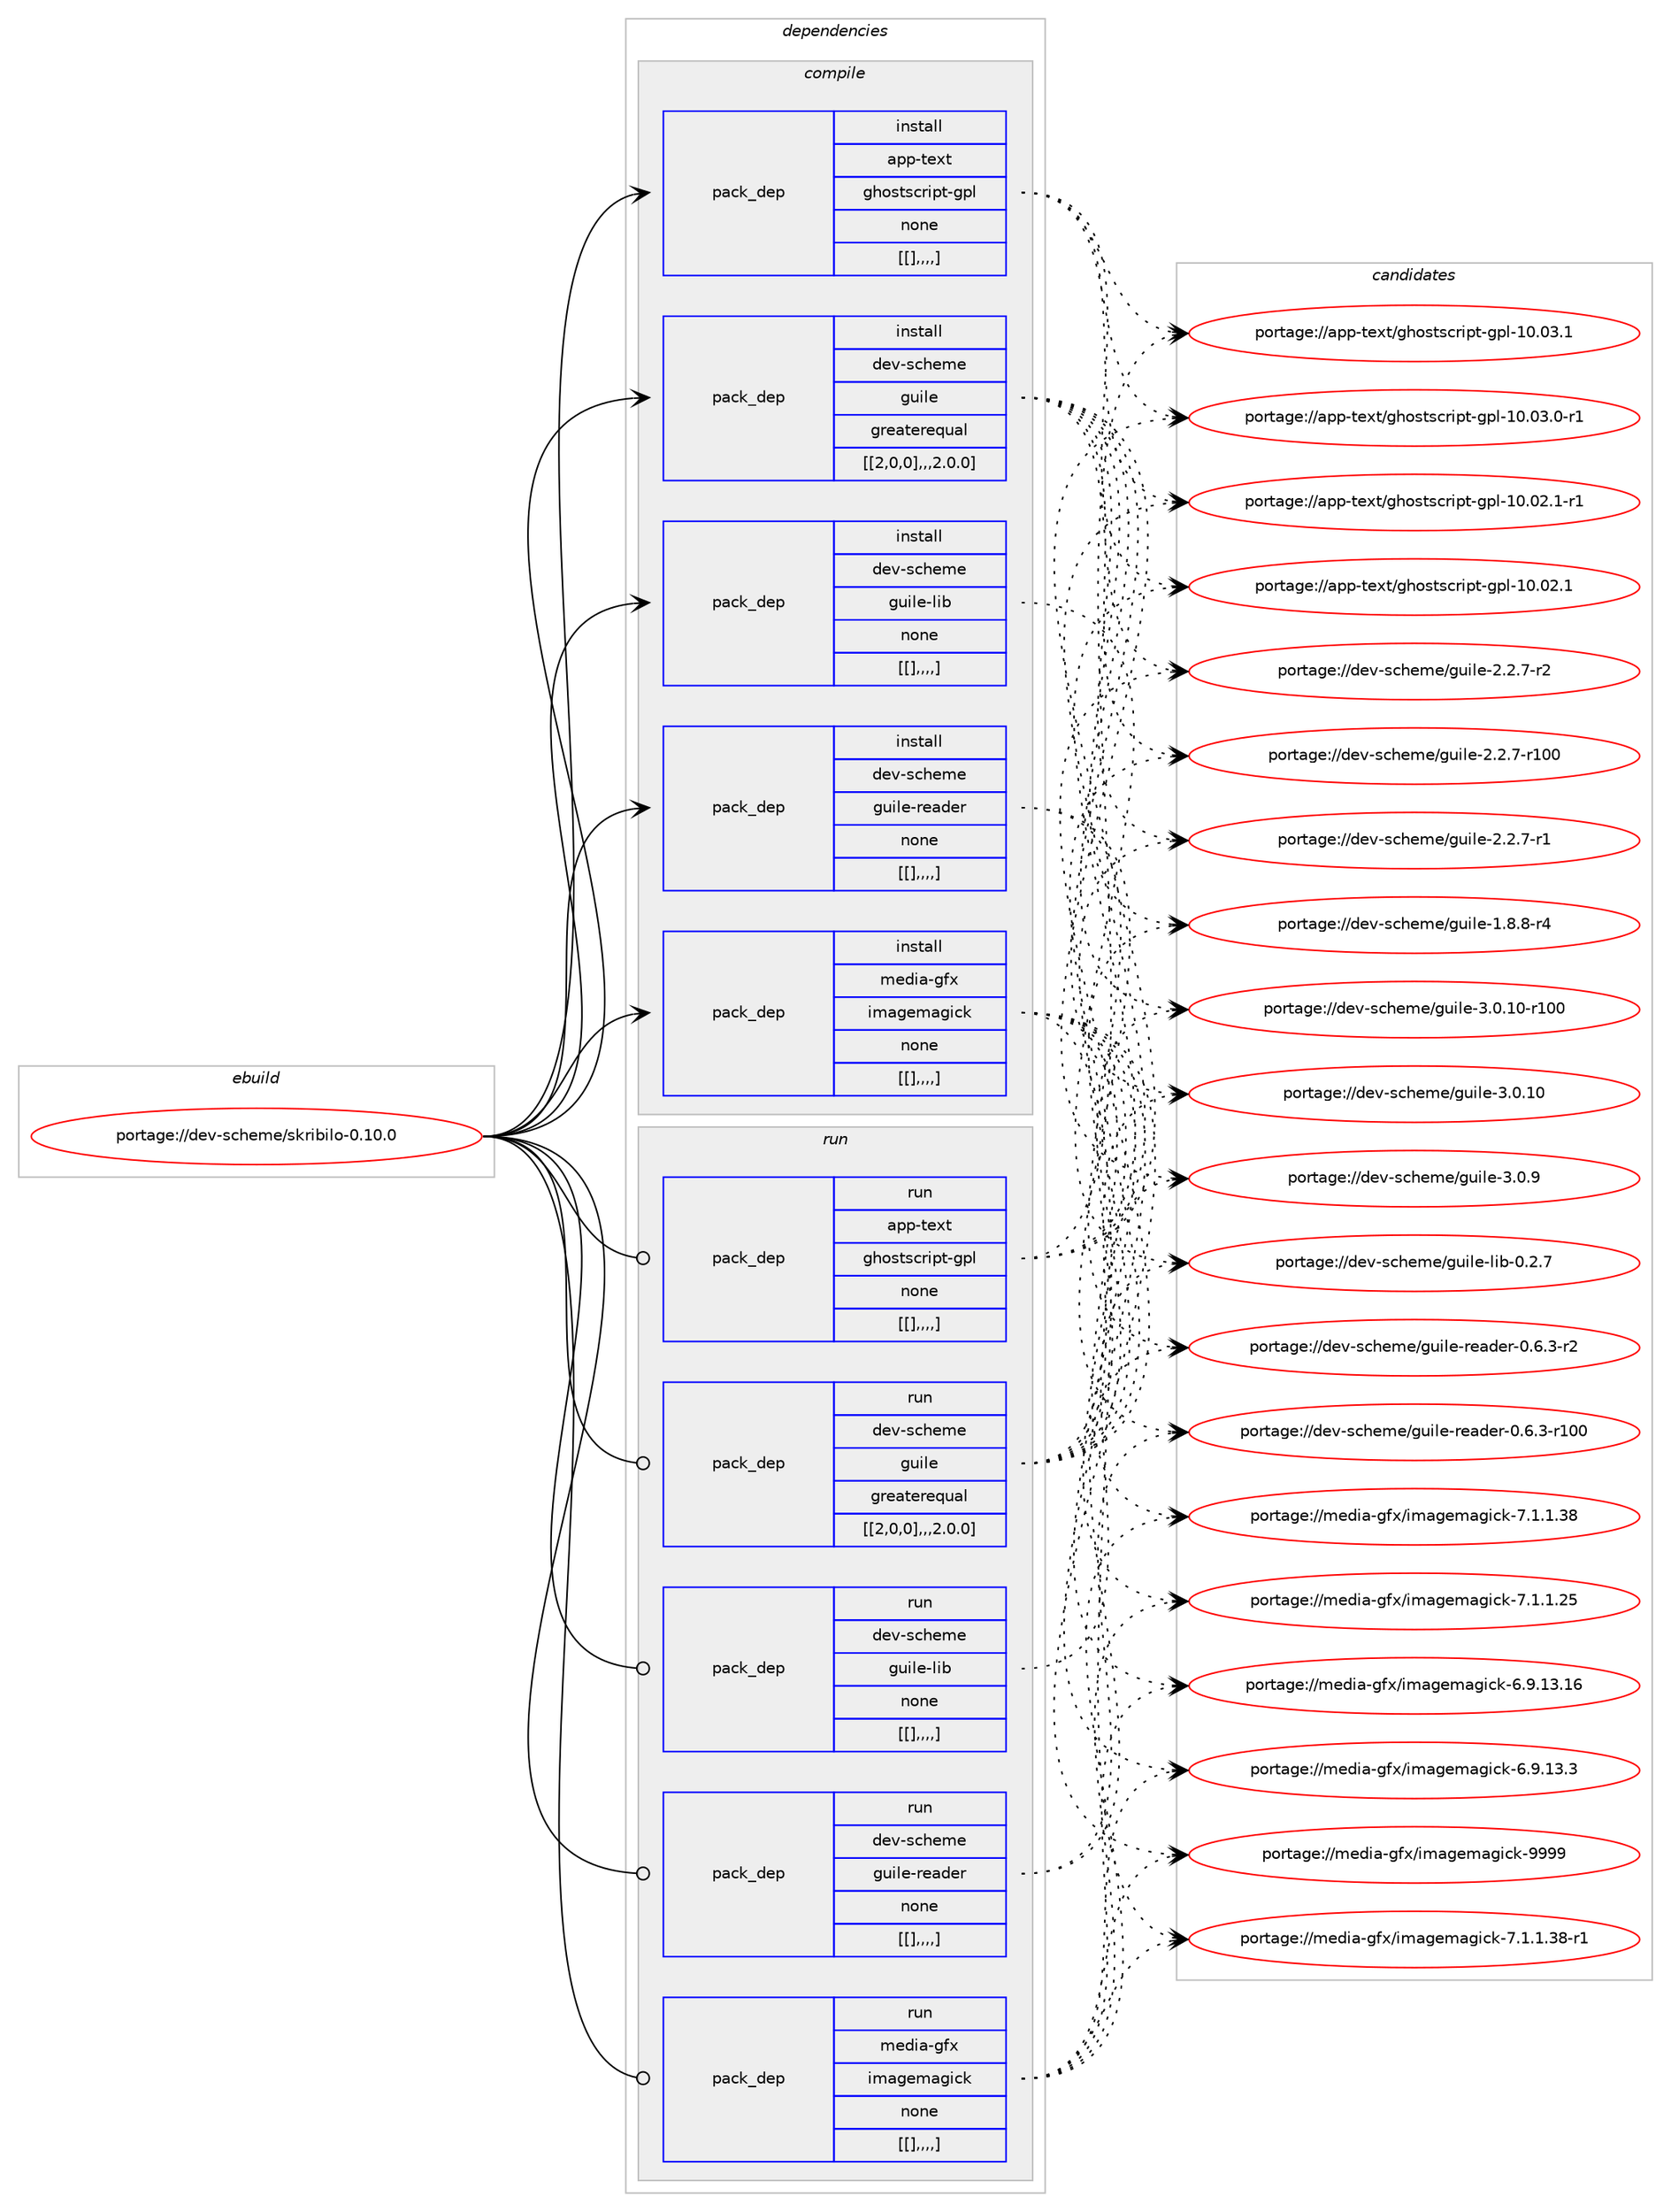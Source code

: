 digraph prolog {

# *************
# Graph options
# *************

newrank=true;
concentrate=true;
compound=true;
graph [rankdir=LR,fontname=Helvetica,fontsize=10,ranksep=1.5];#, ranksep=2.5, nodesep=0.2];
edge  [arrowhead=vee];
node  [fontname=Helvetica,fontsize=10];

# **********
# The ebuild
# **********

subgraph cluster_leftcol {
color=gray;
label=<<i>ebuild</i>>;
id [label="portage://dev-scheme/skribilo-0.10.0", color=red, width=4, href="../dev-scheme/skribilo-0.10.0.svg"];
}

# ****************
# The dependencies
# ****************

subgraph cluster_midcol {
color=gray;
label=<<i>dependencies</i>>;
subgraph cluster_compile {
fillcolor="#eeeeee";
style=filled;
label=<<i>compile</i>>;
subgraph pack150054 {
dependency212114 [label=<<TABLE BORDER="0" CELLBORDER="1" CELLSPACING="0" CELLPADDING="4" WIDTH="220"><TR><TD ROWSPAN="6" CELLPADDING="30">pack_dep</TD></TR><TR><TD WIDTH="110">install</TD></TR><TR><TD>app-text</TD></TR><TR><TD>ghostscript-gpl</TD></TR><TR><TD>none</TD></TR><TR><TD>[[],,,,]</TD></TR></TABLE>>, shape=none, color=blue];
}
id:e -> dependency212114:w [weight=20,style="solid",arrowhead="vee"];
subgraph pack150055 {
dependency212115 [label=<<TABLE BORDER="0" CELLBORDER="1" CELLSPACING="0" CELLPADDING="4" WIDTH="220"><TR><TD ROWSPAN="6" CELLPADDING="30">pack_dep</TD></TR><TR><TD WIDTH="110">install</TD></TR><TR><TD>dev-scheme</TD></TR><TR><TD>guile</TD></TR><TR><TD>greaterequal</TD></TR><TR><TD>[[2,0,0],,,2.0.0]</TD></TR></TABLE>>, shape=none, color=blue];
}
id:e -> dependency212115:w [weight=20,style="solid",arrowhead="vee"];
subgraph pack150056 {
dependency212116 [label=<<TABLE BORDER="0" CELLBORDER="1" CELLSPACING="0" CELLPADDING="4" WIDTH="220"><TR><TD ROWSPAN="6" CELLPADDING="30">pack_dep</TD></TR><TR><TD WIDTH="110">install</TD></TR><TR><TD>dev-scheme</TD></TR><TR><TD>guile-lib</TD></TR><TR><TD>none</TD></TR><TR><TD>[[],,,,]</TD></TR></TABLE>>, shape=none, color=blue];
}
id:e -> dependency212116:w [weight=20,style="solid",arrowhead="vee"];
subgraph pack150057 {
dependency212117 [label=<<TABLE BORDER="0" CELLBORDER="1" CELLSPACING="0" CELLPADDING="4" WIDTH="220"><TR><TD ROWSPAN="6" CELLPADDING="30">pack_dep</TD></TR><TR><TD WIDTH="110">install</TD></TR><TR><TD>dev-scheme</TD></TR><TR><TD>guile-reader</TD></TR><TR><TD>none</TD></TR><TR><TD>[[],,,,]</TD></TR></TABLE>>, shape=none, color=blue];
}
id:e -> dependency212117:w [weight=20,style="solid",arrowhead="vee"];
subgraph pack150058 {
dependency212118 [label=<<TABLE BORDER="0" CELLBORDER="1" CELLSPACING="0" CELLPADDING="4" WIDTH="220"><TR><TD ROWSPAN="6" CELLPADDING="30">pack_dep</TD></TR><TR><TD WIDTH="110">install</TD></TR><TR><TD>media-gfx</TD></TR><TR><TD>imagemagick</TD></TR><TR><TD>none</TD></TR><TR><TD>[[],,,,]</TD></TR></TABLE>>, shape=none, color=blue];
}
id:e -> dependency212118:w [weight=20,style="solid",arrowhead="vee"];
}
subgraph cluster_compileandrun {
fillcolor="#eeeeee";
style=filled;
label=<<i>compile and run</i>>;
}
subgraph cluster_run {
fillcolor="#eeeeee";
style=filled;
label=<<i>run</i>>;
subgraph pack150059 {
dependency212119 [label=<<TABLE BORDER="0" CELLBORDER="1" CELLSPACING="0" CELLPADDING="4" WIDTH="220"><TR><TD ROWSPAN="6" CELLPADDING="30">pack_dep</TD></TR><TR><TD WIDTH="110">run</TD></TR><TR><TD>app-text</TD></TR><TR><TD>ghostscript-gpl</TD></TR><TR><TD>none</TD></TR><TR><TD>[[],,,,]</TD></TR></TABLE>>, shape=none, color=blue];
}
id:e -> dependency212119:w [weight=20,style="solid",arrowhead="odot"];
subgraph pack150060 {
dependency212120 [label=<<TABLE BORDER="0" CELLBORDER="1" CELLSPACING="0" CELLPADDING="4" WIDTH="220"><TR><TD ROWSPAN="6" CELLPADDING="30">pack_dep</TD></TR><TR><TD WIDTH="110">run</TD></TR><TR><TD>dev-scheme</TD></TR><TR><TD>guile</TD></TR><TR><TD>greaterequal</TD></TR><TR><TD>[[2,0,0],,,2.0.0]</TD></TR></TABLE>>, shape=none, color=blue];
}
id:e -> dependency212120:w [weight=20,style="solid",arrowhead="odot"];
subgraph pack150061 {
dependency212121 [label=<<TABLE BORDER="0" CELLBORDER="1" CELLSPACING="0" CELLPADDING="4" WIDTH="220"><TR><TD ROWSPAN="6" CELLPADDING="30">pack_dep</TD></TR><TR><TD WIDTH="110">run</TD></TR><TR><TD>dev-scheme</TD></TR><TR><TD>guile-lib</TD></TR><TR><TD>none</TD></TR><TR><TD>[[],,,,]</TD></TR></TABLE>>, shape=none, color=blue];
}
id:e -> dependency212121:w [weight=20,style="solid",arrowhead="odot"];
subgraph pack150062 {
dependency212122 [label=<<TABLE BORDER="0" CELLBORDER="1" CELLSPACING="0" CELLPADDING="4" WIDTH="220"><TR><TD ROWSPAN="6" CELLPADDING="30">pack_dep</TD></TR><TR><TD WIDTH="110">run</TD></TR><TR><TD>dev-scheme</TD></TR><TR><TD>guile-reader</TD></TR><TR><TD>none</TD></TR><TR><TD>[[],,,,]</TD></TR></TABLE>>, shape=none, color=blue];
}
id:e -> dependency212122:w [weight=20,style="solid",arrowhead="odot"];
subgraph pack150063 {
dependency212123 [label=<<TABLE BORDER="0" CELLBORDER="1" CELLSPACING="0" CELLPADDING="4" WIDTH="220"><TR><TD ROWSPAN="6" CELLPADDING="30">pack_dep</TD></TR><TR><TD WIDTH="110">run</TD></TR><TR><TD>media-gfx</TD></TR><TR><TD>imagemagick</TD></TR><TR><TD>none</TD></TR><TR><TD>[[],,,,]</TD></TR></TABLE>>, shape=none, color=blue];
}
id:e -> dependency212123:w [weight=20,style="solid",arrowhead="odot"];
}
}

# **************
# The candidates
# **************

subgraph cluster_choices {
rank=same;
color=gray;
label=<<i>candidates</i>>;

subgraph choice150054 {
color=black;
nodesep=1;
choice97112112451161011201164710310411111511611599114105112116451031121084549484648514649 [label="portage://app-text/ghostscript-gpl-10.03.1", color=red, width=4,href="../app-text/ghostscript-gpl-10.03.1.svg"];
choice971121124511610112011647103104111115116115991141051121164510311210845494846485146484511449 [label="portage://app-text/ghostscript-gpl-10.03.0-r1", color=red, width=4,href="../app-text/ghostscript-gpl-10.03.0-r1.svg"];
choice971121124511610112011647103104111115116115991141051121164510311210845494846485046494511449 [label="portage://app-text/ghostscript-gpl-10.02.1-r1", color=red, width=4,href="../app-text/ghostscript-gpl-10.02.1-r1.svg"];
choice97112112451161011201164710310411111511611599114105112116451031121084549484648504649 [label="portage://app-text/ghostscript-gpl-10.02.1", color=red, width=4,href="../app-text/ghostscript-gpl-10.02.1.svg"];
dependency212114:e -> choice97112112451161011201164710310411111511611599114105112116451031121084549484648514649:w [style=dotted,weight="100"];
dependency212114:e -> choice971121124511610112011647103104111115116115991141051121164510311210845494846485146484511449:w [style=dotted,weight="100"];
dependency212114:e -> choice971121124511610112011647103104111115116115991141051121164510311210845494846485046494511449:w [style=dotted,weight="100"];
dependency212114:e -> choice97112112451161011201164710310411111511611599114105112116451031121084549484648504649:w [style=dotted,weight="100"];
}
subgraph choice150055 {
color=black;
nodesep=1;
choice1001011184511599104101109101471031171051081014551464846494845114494848 [label="portage://dev-scheme/guile-3.0.10-r100", color=red, width=4,href="../dev-scheme/guile-3.0.10-r100.svg"];
choice10010111845115991041011091014710311710510810145514648464948 [label="portage://dev-scheme/guile-3.0.10", color=red, width=4,href="../dev-scheme/guile-3.0.10.svg"];
choice100101118451159910410110910147103117105108101455146484657 [label="portage://dev-scheme/guile-3.0.9", color=red, width=4,href="../dev-scheme/guile-3.0.9.svg"];
choice1001011184511599104101109101471031171051081014550465046554511450 [label="portage://dev-scheme/guile-2.2.7-r2", color=red, width=4,href="../dev-scheme/guile-2.2.7-r2.svg"];
choice10010111845115991041011091014710311710510810145504650465545114494848 [label="portage://dev-scheme/guile-2.2.7-r100", color=red, width=4,href="../dev-scheme/guile-2.2.7-r100.svg"];
choice1001011184511599104101109101471031171051081014550465046554511449 [label="portage://dev-scheme/guile-2.2.7-r1", color=red, width=4,href="../dev-scheme/guile-2.2.7-r1.svg"];
choice1001011184511599104101109101471031171051081014549465646564511452 [label="portage://dev-scheme/guile-1.8.8-r4", color=red, width=4,href="../dev-scheme/guile-1.8.8-r4.svg"];
dependency212115:e -> choice1001011184511599104101109101471031171051081014551464846494845114494848:w [style=dotted,weight="100"];
dependency212115:e -> choice10010111845115991041011091014710311710510810145514648464948:w [style=dotted,weight="100"];
dependency212115:e -> choice100101118451159910410110910147103117105108101455146484657:w [style=dotted,weight="100"];
dependency212115:e -> choice1001011184511599104101109101471031171051081014550465046554511450:w [style=dotted,weight="100"];
dependency212115:e -> choice10010111845115991041011091014710311710510810145504650465545114494848:w [style=dotted,weight="100"];
dependency212115:e -> choice1001011184511599104101109101471031171051081014550465046554511449:w [style=dotted,weight="100"];
dependency212115:e -> choice1001011184511599104101109101471031171051081014549465646564511452:w [style=dotted,weight="100"];
}
subgraph choice150056 {
color=black;
nodesep=1;
choice1001011184511599104101109101471031171051081014510810598454846504655 [label="portage://dev-scheme/guile-lib-0.2.7", color=red, width=4,href="../dev-scheme/guile-lib-0.2.7.svg"];
dependency212116:e -> choice1001011184511599104101109101471031171051081014510810598454846504655:w [style=dotted,weight="100"];
}
subgraph choice150057 {
color=black;
nodesep=1;
choice10010111845115991041011091014710311710510810145114101971001011144548465446514511450 [label="portage://dev-scheme/guile-reader-0.6.3-r2", color=red, width=4,href="../dev-scheme/guile-reader-0.6.3-r2.svg"];
choice100101118451159910410110910147103117105108101451141019710010111445484654465145114494848 [label="portage://dev-scheme/guile-reader-0.6.3-r100", color=red, width=4,href="../dev-scheme/guile-reader-0.6.3-r100.svg"];
dependency212117:e -> choice10010111845115991041011091014710311710510810145114101971001011144548465446514511450:w [style=dotted,weight="100"];
dependency212117:e -> choice100101118451159910410110910147103117105108101451141019710010111445484654465145114494848:w [style=dotted,weight="100"];
}
subgraph choice150058 {
color=black;
nodesep=1;
choice1091011001059745103102120471051099710310110997103105991074557575757 [label="portage://media-gfx/imagemagick-9999", color=red, width=4,href="../media-gfx/imagemagick-9999.svg"];
choice1091011001059745103102120471051099710310110997103105991074555464946494651564511449 [label="portage://media-gfx/imagemagick-7.1.1.38-r1", color=red, width=4,href="../media-gfx/imagemagick-7.1.1.38-r1.svg"];
choice109101100105974510310212047105109971031011099710310599107455546494649465156 [label="portage://media-gfx/imagemagick-7.1.1.38", color=red, width=4,href="../media-gfx/imagemagick-7.1.1.38.svg"];
choice109101100105974510310212047105109971031011099710310599107455546494649465053 [label="portage://media-gfx/imagemagick-7.1.1.25", color=red, width=4,href="../media-gfx/imagemagick-7.1.1.25.svg"];
choice10910110010597451031021204710510997103101109971031059910745544657464951464954 [label="portage://media-gfx/imagemagick-6.9.13.16", color=red, width=4,href="../media-gfx/imagemagick-6.9.13.16.svg"];
choice109101100105974510310212047105109971031011099710310599107455446574649514651 [label="portage://media-gfx/imagemagick-6.9.13.3", color=red, width=4,href="../media-gfx/imagemagick-6.9.13.3.svg"];
dependency212118:e -> choice1091011001059745103102120471051099710310110997103105991074557575757:w [style=dotted,weight="100"];
dependency212118:e -> choice1091011001059745103102120471051099710310110997103105991074555464946494651564511449:w [style=dotted,weight="100"];
dependency212118:e -> choice109101100105974510310212047105109971031011099710310599107455546494649465156:w [style=dotted,weight="100"];
dependency212118:e -> choice109101100105974510310212047105109971031011099710310599107455546494649465053:w [style=dotted,weight="100"];
dependency212118:e -> choice10910110010597451031021204710510997103101109971031059910745544657464951464954:w [style=dotted,weight="100"];
dependency212118:e -> choice109101100105974510310212047105109971031011099710310599107455446574649514651:w [style=dotted,weight="100"];
}
subgraph choice150059 {
color=black;
nodesep=1;
choice97112112451161011201164710310411111511611599114105112116451031121084549484648514649 [label="portage://app-text/ghostscript-gpl-10.03.1", color=red, width=4,href="../app-text/ghostscript-gpl-10.03.1.svg"];
choice971121124511610112011647103104111115116115991141051121164510311210845494846485146484511449 [label="portage://app-text/ghostscript-gpl-10.03.0-r1", color=red, width=4,href="../app-text/ghostscript-gpl-10.03.0-r1.svg"];
choice971121124511610112011647103104111115116115991141051121164510311210845494846485046494511449 [label="portage://app-text/ghostscript-gpl-10.02.1-r1", color=red, width=4,href="../app-text/ghostscript-gpl-10.02.1-r1.svg"];
choice97112112451161011201164710310411111511611599114105112116451031121084549484648504649 [label="portage://app-text/ghostscript-gpl-10.02.1", color=red, width=4,href="../app-text/ghostscript-gpl-10.02.1.svg"];
dependency212119:e -> choice97112112451161011201164710310411111511611599114105112116451031121084549484648514649:w [style=dotted,weight="100"];
dependency212119:e -> choice971121124511610112011647103104111115116115991141051121164510311210845494846485146484511449:w [style=dotted,weight="100"];
dependency212119:e -> choice971121124511610112011647103104111115116115991141051121164510311210845494846485046494511449:w [style=dotted,weight="100"];
dependency212119:e -> choice97112112451161011201164710310411111511611599114105112116451031121084549484648504649:w [style=dotted,weight="100"];
}
subgraph choice150060 {
color=black;
nodesep=1;
choice1001011184511599104101109101471031171051081014551464846494845114494848 [label="portage://dev-scheme/guile-3.0.10-r100", color=red, width=4,href="../dev-scheme/guile-3.0.10-r100.svg"];
choice10010111845115991041011091014710311710510810145514648464948 [label="portage://dev-scheme/guile-3.0.10", color=red, width=4,href="../dev-scheme/guile-3.0.10.svg"];
choice100101118451159910410110910147103117105108101455146484657 [label="portage://dev-scheme/guile-3.0.9", color=red, width=4,href="../dev-scheme/guile-3.0.9.svg"];
choice1001011184511599104101109101471031171051081014550465046554511450 [label="portage://dev-scheme/guile-2.2.7-r2", color=red, width=4,href="../dev-scheme/guile-2.2.7-r2.svg"];
choice10010111845115991041011091014710311710510810145504650465545114494848 [label="portage://dev-scheme/guile-2.2.7-r100", color=red, width=4,href="../dev-scheme/guile-2.2.7-r100.svg"];
choice1001011184511599104101109101471031171051081014550465046554511449 [label="portage://dev-scheme/guile-2.2.7-r1", color=red, width=4,href="../dev-scheme/guile-2.2.7-r1.svg"];
choice1001011184511599104101109101471031171051081014549465646564511452 [label="portage://dev-scheme/guile-1.8.8-r4", color=red, width=4,href="../dev-scheme/guile-1.8.8-r4.svg"];
dependency212120:e -> choice1001011184511599104101109101471031171051081014551464846494845114494848:w [style=dotted,weight="100"];
dependency212120:e -> choice10010111845115991041011091014710311710510810145514648464948:w [style=dotted,weight="100"];
dependency212120:e -> choice100101118451159910410110910147103117105108101455146484657:w [style=dotted,weight="100"];
dependency212120:e -> choice1001011184511599104101109101471031171051081014550465046554511450:w [style=dotted,weight="100"];
dependency212120:e -> choice10010111845115991041011091014710311710510810145504650465545114494848:w [style=dotted,weight="100"];
dependency212120:e -> choice1001011184511599104101109101471031171051081014550465046554511449:w [style=dotted,weight="100"];
dependency212120:e -> choice1001011184511599104101109101471031171051081014549465646564511452:w [style=dotted,weight="100"];
}
subgraph choice150061 {
color=black;
nodesep=1;
choice1001011184511599104101109101471031171051081014510810598454846504655 [label="portage://dev-scheme/guile-lib-0.2.7", color=red, width=4,href="../dev-scheme/guile-lib-0.2.7.svg"];
dependency212121:e -> choice1001011184511599104101109101471031171051081014510810598454846504655:w [style=dotted,weight="100"];
}
subgraph choice150062 {
color=black;
nodesep=1;
choice10010111845115991041011091014710311710510810145114101971001011144548465446514511450 [label="portage://dev-scheme/guile-reader-0.6.3-r2", color=red, width=4,href="../dev-scheme/guile-reader-0.6.3-r2.svg"];
choice100101118451159910410110910147103117105108101451141019710010111445484654465145114494848 [label="portage://dev-scheme/guile-reader-0.6.3-r100", color=red, width=4,href="../dev-scheme/guile-reader-0.6.3-r100.svg"];
dependency212122:e -> choice10010111845115991041011091014710311710510810145114101971001011144548465446514511450:w [style=dotted,weight="100"];
dependency212122:e -> choice100101118451159910410110910147103117105108101451141019710010111445484654465145114494848:w [style=dotted,weight="100"];
}
subgraph choice150063 {
color=black;
nodesep=1;
choice1091011001059745103102120471051099710310110997103105991074557575757 [label="portage://media-gfx/imagemagick-9999", color=red, width=4,href="../media-gfx/imagemagick-9999.svg"];
choice1091011001059745103102120471051099710310110997103105991074555464946494651564511449 [label="portage://media-gfx/imagemagick-7.1.1.38-r1", color=red, width=4,href="../media-gfx/imagemagick-7.1.1.38-r1.svg"];
choice109101100105974510310212047105109971031011099710310599107455546494649465156 [label="portage://media-gfx/imagemagick-7.1.1.38", color=red, width=4,href="../media-gfx/imagemagick-7.1.1.38.svg"];
choice109101100105974510310212047105109971031011099710310599107455546494649465053 [label="portage://media-gfx/imagemagick-7.1.1.25", color=red, width=4,href="../media-gfx/imagemagick-7.1.1.25.svg"];
choice10910110010597451031021204710510997103101109971031059910745544657464951464954 [label="portage://media-gfx/imagemagick-6.9.13.16", color=red, width=4,href="../media-gfx/imagemagick-6.9.13.16.svg"];
choice109101100105974510310212047105109971031011099710310599107455446574649514651 [label="portage://media-gfx/imagemagick-6.9.13.3", color=red, width=4,href="../media-gfx/imagemagick-6.9.13.3.svg"];
dependency212123:e -> choice1091011001059745103102120471051099710310110997103105991074557575757:w [style=dotted,weight="100"];
dependency212123:e -> choice1091011001059745103102120471051099710310110997103105991074555464946494651564511449:w [style=dotted,weight="100"];
dependency212123:e -> choice109101100105974510310212047105109971031011099710310599107455546494649465156:w [style=dotted,weight="100"];
dependency212123:e -> choice109101100105974510310212047105109971031011099710310599107455546494649465053:w [style=dotted,weight="100"];
dependency212123:e -> choice10910110010597451031021204710510997103101109971031059910745544657464951464954:w [style=dotted,weight="100"];
dependency212123:e -> choice109101100105974510310212047105109971031011099710310599107455446574649514651:w [style=dotted,weight="100"];
}
}

}
